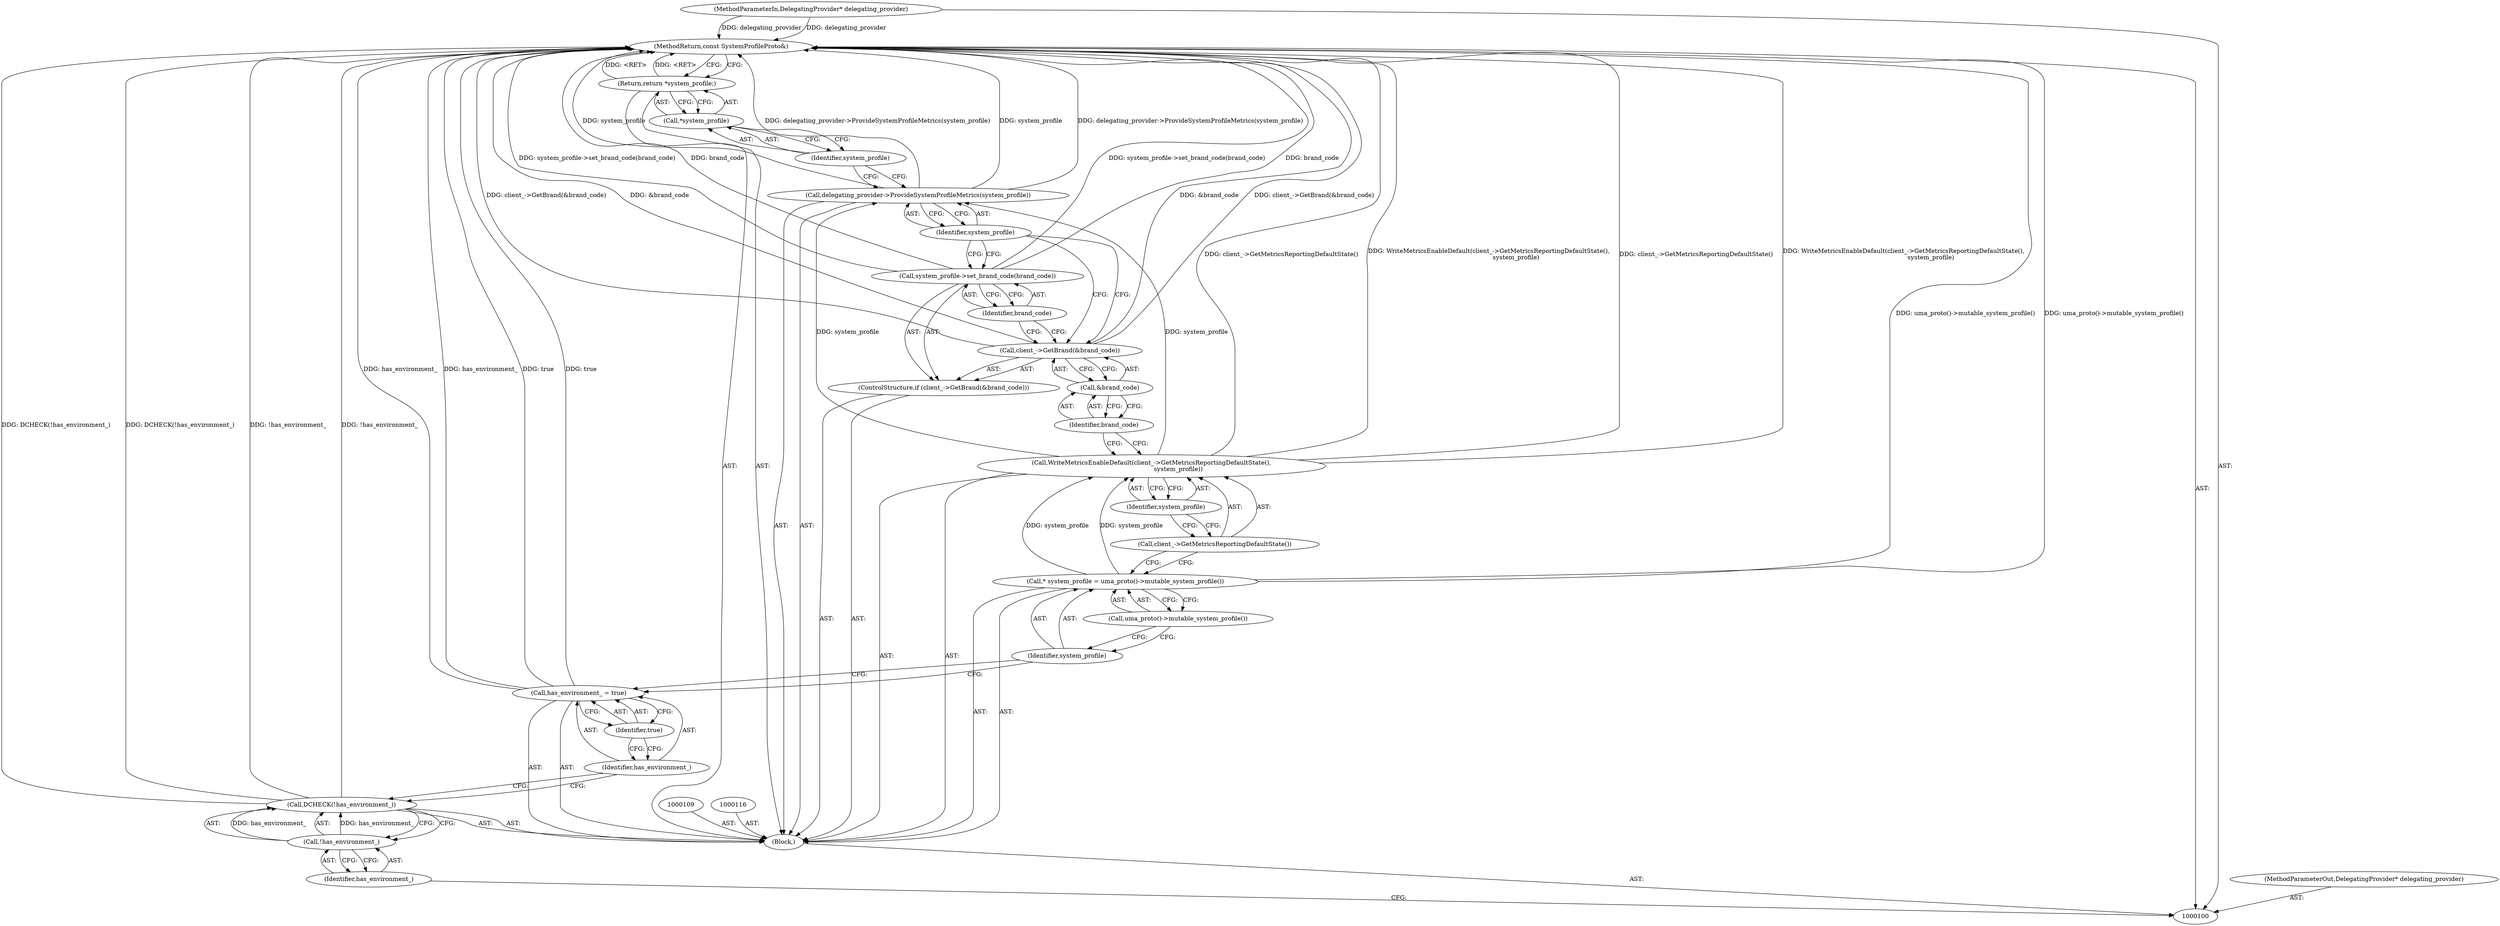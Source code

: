 digraph "0_Chrome_19b8593007150b9a78da7d13f6e5f8feb10881a7_1" {
"1000128" [label="(MethodReturn,const SystemProfileProto&)"];
"1000119" [label="(Call,&brand_code)"];
"1000120" [label="(Identifier,brand_code)"];
"1000117" [label="(ControlStructure,if (client_->GetBrand(&brand_code)))"];
"1000118" [label="(Call,client_->GetBrand(&brand_code))"];
"1000122" [label="(Identifier,brand_code)"];
"1000121" [label="(Call,system_profile->set_brand_code(brand_code))"];
"1000123" [label="(Call,delegating_provider->ProvideSystemProfileMetrics(system_profile))"];
"1000124" [label="(Identifier,system_profile)"];
"1000126" [label="(Call,*system_profile)"];
"1000127" [label="(Identifier,system_profile)"];
"1000125" [label="(Return,return *system_profile;)"];
"1000101" [label="(MethodParameterIn,DelegatingProvider* delegating_provider)"];
"1000180" [label="(MethodParameterOut,DelegatingProvider* delegating_provider)"];
"1000102" [label="(Block,)"];
"1000105" [label="(Identifier,has_environment_)"];
"1000103" [label="(Call,DCHECK(!has_environment_))"];
"1000104" [label="(Call,!has_environment_)"];
"1000106" [label="(Call,has_environment_ = true)"];
"1000107" [label="(Identifier,has_environment_)"];
"1000108" [label="(Identifier,true)"];
"1000110" [label="(Call,* system_profile = uma_proto()->mutable_system_profile())"];
"1000111" [label="(Identifier,system_profile)"];
"1000112" [label="(Call,uma_proto()->mutable_system_profile())"];
"1000113" [label="(Call,WriteMetricsEnableDefault(client_->GetMetricsReportingDefaultState(),\n                            system_profile))"];
"1000114" [label="(Call,client_->GetMetricsReportingDefaultState())"];
"1000115" [label="(Identifier,system_profile)"];
"1000128" -> "1000100"  [label="AST: "];
"1000128" -> "1000125"  [label="CFG: "];
"1000106" -> "1000128"  [label="DDG: true"];
"1000106" -> "1000128"  [label="DDG: has_environment_"];
"1000103" -> "1000128"  [label="DDG: !has_environment_"];
"1000103" -> "1000128"  [label="DDG: DCHECK(!has_environment_)"];
"1000113" -> "1000128"  [label="DDG: client_->GetMetricsReportingDefaultState()"];
"1000113" -> "1000128"  [label="DDG: WriteMetricsEnableDefault(client_->GetMetricsReportingDefaultState(),\n                            system_profile)"];
"1000123" -> "1000128"  [label="DDG: delegating_provider->ProvideSystemProfileMetrics(system_profile)"];
"1000123" -> "1000128"  [label="DDG: system_profile"];
"1000121" -> "1000128"  [label="DDG: system_profile->set_brand_code(brand_code)"];
"1000121" -> "1000128"  [label="DDG: brand_code"];
"1000118" -> "1000128"  [label="DDG: client_->GetBrand(&brand_code)"];
"1000118" -> "1000128"  [label="DDG: &brand_code"];
"1000110" -> "1000128"  [label="DDG: uma_proto()->mutable_system_profile()"];
"1000101" -> "1000128"  [label="DDG: delegating_provider"];
"1000125" -> "1000128"  [label="DDG: <RET>"];
"1000119" -> "1000118"  [label="AST: "];
"1000119" -> "1000120"  [label="CFG: "];
"1000120" -> "1000119"  [label="AST: "];
"1000118" -> "1000119"  [label="CFG: "];
"1000120" -> "1000119"  [label="AST: "];
"1000120" -> "1000113"  [label="CFG: "];
"1000119" -> "1000120"  [label="CFG: "];
"1000117" -> "1000102"  [label="AST: "];
"1000118" -> "1000117"  [label="AST: "];
"1000121" -> "1000117"  [label="AST: "];
"1000118" -> "1000117"  [label="AST: "];
"1000118" -> "1000119"  [label="CFG: "];
"1000119" -> "1000118"  [label="AST: "];
"1000122" -> "1000118"  [label="CFG: "];
"1000124" -> "1000118"  [label="CFG: "];
"1000118" -> "1000128"  [label="DDG: client_->GetBrand(&brand_code)"];
"1000118" -> "1000128"  [label="DDG: &brand_code"];
"1000122" -> "1000121"  [label="AST: "];
"1000122" -> "1000118"  [label="CFG: "];
"1000121" -> "1000122"  [label="CFG: "];
"1000121" -> "1000117"  [label="AST: "];
"1000121" -> "1000122"  [label="CFG: "];
"1000122" -> "1000121"  [label="AST: "];
"1000124" -> "1000121"  [label="CFG: "];
"1000121" -> "1000128"  [label="DDG: system_profile->set_brand_code(brand_code)"];
"1000121" -> "1000128"  [label="DDG: brand_code"];
"1000123" -> "1000102"  [label="AST: "];
"1000123" -> "1000124"  [label="CFG: "];
"1000124" -> "1000123"  [label="AST: "];
"1000127" -> "1000123"  [label="CFG: "];
"1000123" -> "1000128"  [label="DDG: delegating_provider->ProvideSystemProfileMetrics(system_profile)"];
"1000123" -> "1000128"  [label="DDG: system_profile"];
"1000113" -> "1000123"  [label="DDG: system_profile"];
"1000124" -> "1000123"  [label="AST: "];
"1000124" -> "1000121"  [label="CFG: "];
"1000124" -> "1000118"  [label="CFG: "];
"1000123" -> "1000124"  [label="CFG: "];
"1000126" -> "1000125"  [label="AST: "];
"1000126" -> "1000127"  [label="CFG: "];
"1000127" -> "1000126"  [label="AST: "];
"1000125" -> "1000126"  [label="CFG: "];
"1000127" -> "1000126"  [label="AST: "];
"1000127" -> "1000123"  [label="CFG: "];
"1000126" -> "1000127"  [label="CFG: "];
"1000125" -> "1000102"  [label="AST: "];
"1000125" -> "1000126"  [label="CFG: "];
"1000126" -> "1000125"  [label="AST: "];
"1000128" -> "1000125"  [label="CFG: "];
"1000125" -> "1000128"  [label="DDG: <RET>"];
"1000101" -> "1000100"  [label="AST: "];
"1000101" -> "1000128"  [label="DDG: delegating_provider"];
"1000180" -> "1000100"  [label="AST: "];
"1000102" -> "1000100"  [label="AST: "];
"1000103" -> "1000102"  [label="AST: "];
"1000106" -> "1000102"  [label="AST: "];
"1000109" -> "1000102"  [label="AST: "];
"1000110" -> "1000102"  [label="AST: "];
"1000113" -> "1000102"  [label="AST: "];
"1000116" -> "1000102"  [label="AST: "];
"1000117" -> "1000102"  [label="AST: "];
"1000123" -> "1000102"  [label="AST: "];
"1000125" -> "1000102"  [label="AST: "];
"1000105" -> "1000104"  [label="AST: "];
"1000105" -> "1000100"  [label="CFG: "];
"1000104" -> "1000105"  [label="CFG: "];
"1000103" -> "1000102"  [label="AST: "];
"1000103" -> "1000104"  [label="CFG: "];
"1000104" -> "1000103"  [label="AST: "];
"1000107" -> "1000103"  [label="CFG: "];
"1000103" -> "1000128"  [label="DDG: !has_environment_"];
"1000103" -> "1000128"  [label="DDG: DCHECK(!has_environment_)"];
"1000104" -> "1000103"  [label="DDG: has_environment_"];
"1000104" -> "1000103"  [label="AST: "];
"1000104" -> "1000105"  [label="CFG: "];
"1000105" -> "1000104"  [label="AST: "];
"1000103" -> "1000104"  [label="CFG: "];
"1000104" -> "1000103"  [label="DDG: has_environment_"];
"1000106" -> "1000102"  [label="AST: "];
"1000106" -> "1000108"  [label="CFG: "];
"1000107" -> "1000106"  [label="AST: "];
"1000108" -> "1000106"  [label="AST: "];
"1000111" -> "1000106"  [label="CFG: "];
"1000106" -> "1000128"  [label="DDG: true"];
"1000106" -> "1000128"  [label="DDG: has_environment_"];
"1000107" -> "1000106"  [label="AST: "];
"1000107" -> "1000103"  [label="CFG: "];
"1000108" -> "1000107"  [label="CFG: "];
"1000108" -> "1000106"  [label="AST: "];
"1000108" -> "1000107"  [label="CFG: "];
"1000106" -> "1000108"  [label="CFG: "];
"1000110" -> "1000102"  [label="AST: "];
"1000110" -> "1000112"  [label="CFG: "];
"1000111" -> "1000110"  [label="AST: "];
"1000112" -> "1000110"  [label="AST: "];
"1000114" -> "1000110"  [label="CFG: "];
"1000110" -> "1000128"  [label="DDG: uma_proto()->mutable_system_profile()"];
"1000110" -> "1000113"  [label="DDG: system_profile"];
"1000111" -> "1000110"  [label="AST: "];
"1000111" -> "1000106"  [label="CFG: "];
"1000112" -> "1000111"  [label="CFG: "];
"1000112" -> "1000110"  [label="AST: "];
"1000112" -> "1000111"  [label="CFG: "];
"1000110" -> "1000112"  [label="CFG: "];
"1000113" -> "1000102"  [label="AST: "];
"1000113" -> "1000115"  [label="CFG: "];
"1000114" -> "1000113"  [label="AST: "];
"1000115" -> "1000113"  [label="AST: "];
"1000120" -> "1000113"  [label="CFG: "];
"1000113" -> "1000128"  [label="DDG: client_->GetMetricsReportingDefaultState()"];
"1000113" -> "1000128"  [label="DDG: WriteMetricsEnableDefault(client_->GetMetricsReportingDefaultState(),\n                            system_profile)"];
"1000110" -> "1000113"  [label="DDG: system_profile"];
"1000113" -> "1000123"  [label="DDG: system_profile"];
"1000114" -> "1000113"  [label="AST: "];
"1000114" -> "1000110"  [label="CFG: "];
"1000115" -> "1000114"  [label="CFG: "];
"1000115" -> "1000113"  [label="AST: "];
"1000115" -> "1000114"  [label="CFG: "];
"1000113" -> "1000115"  [label="CFG: "];
}
